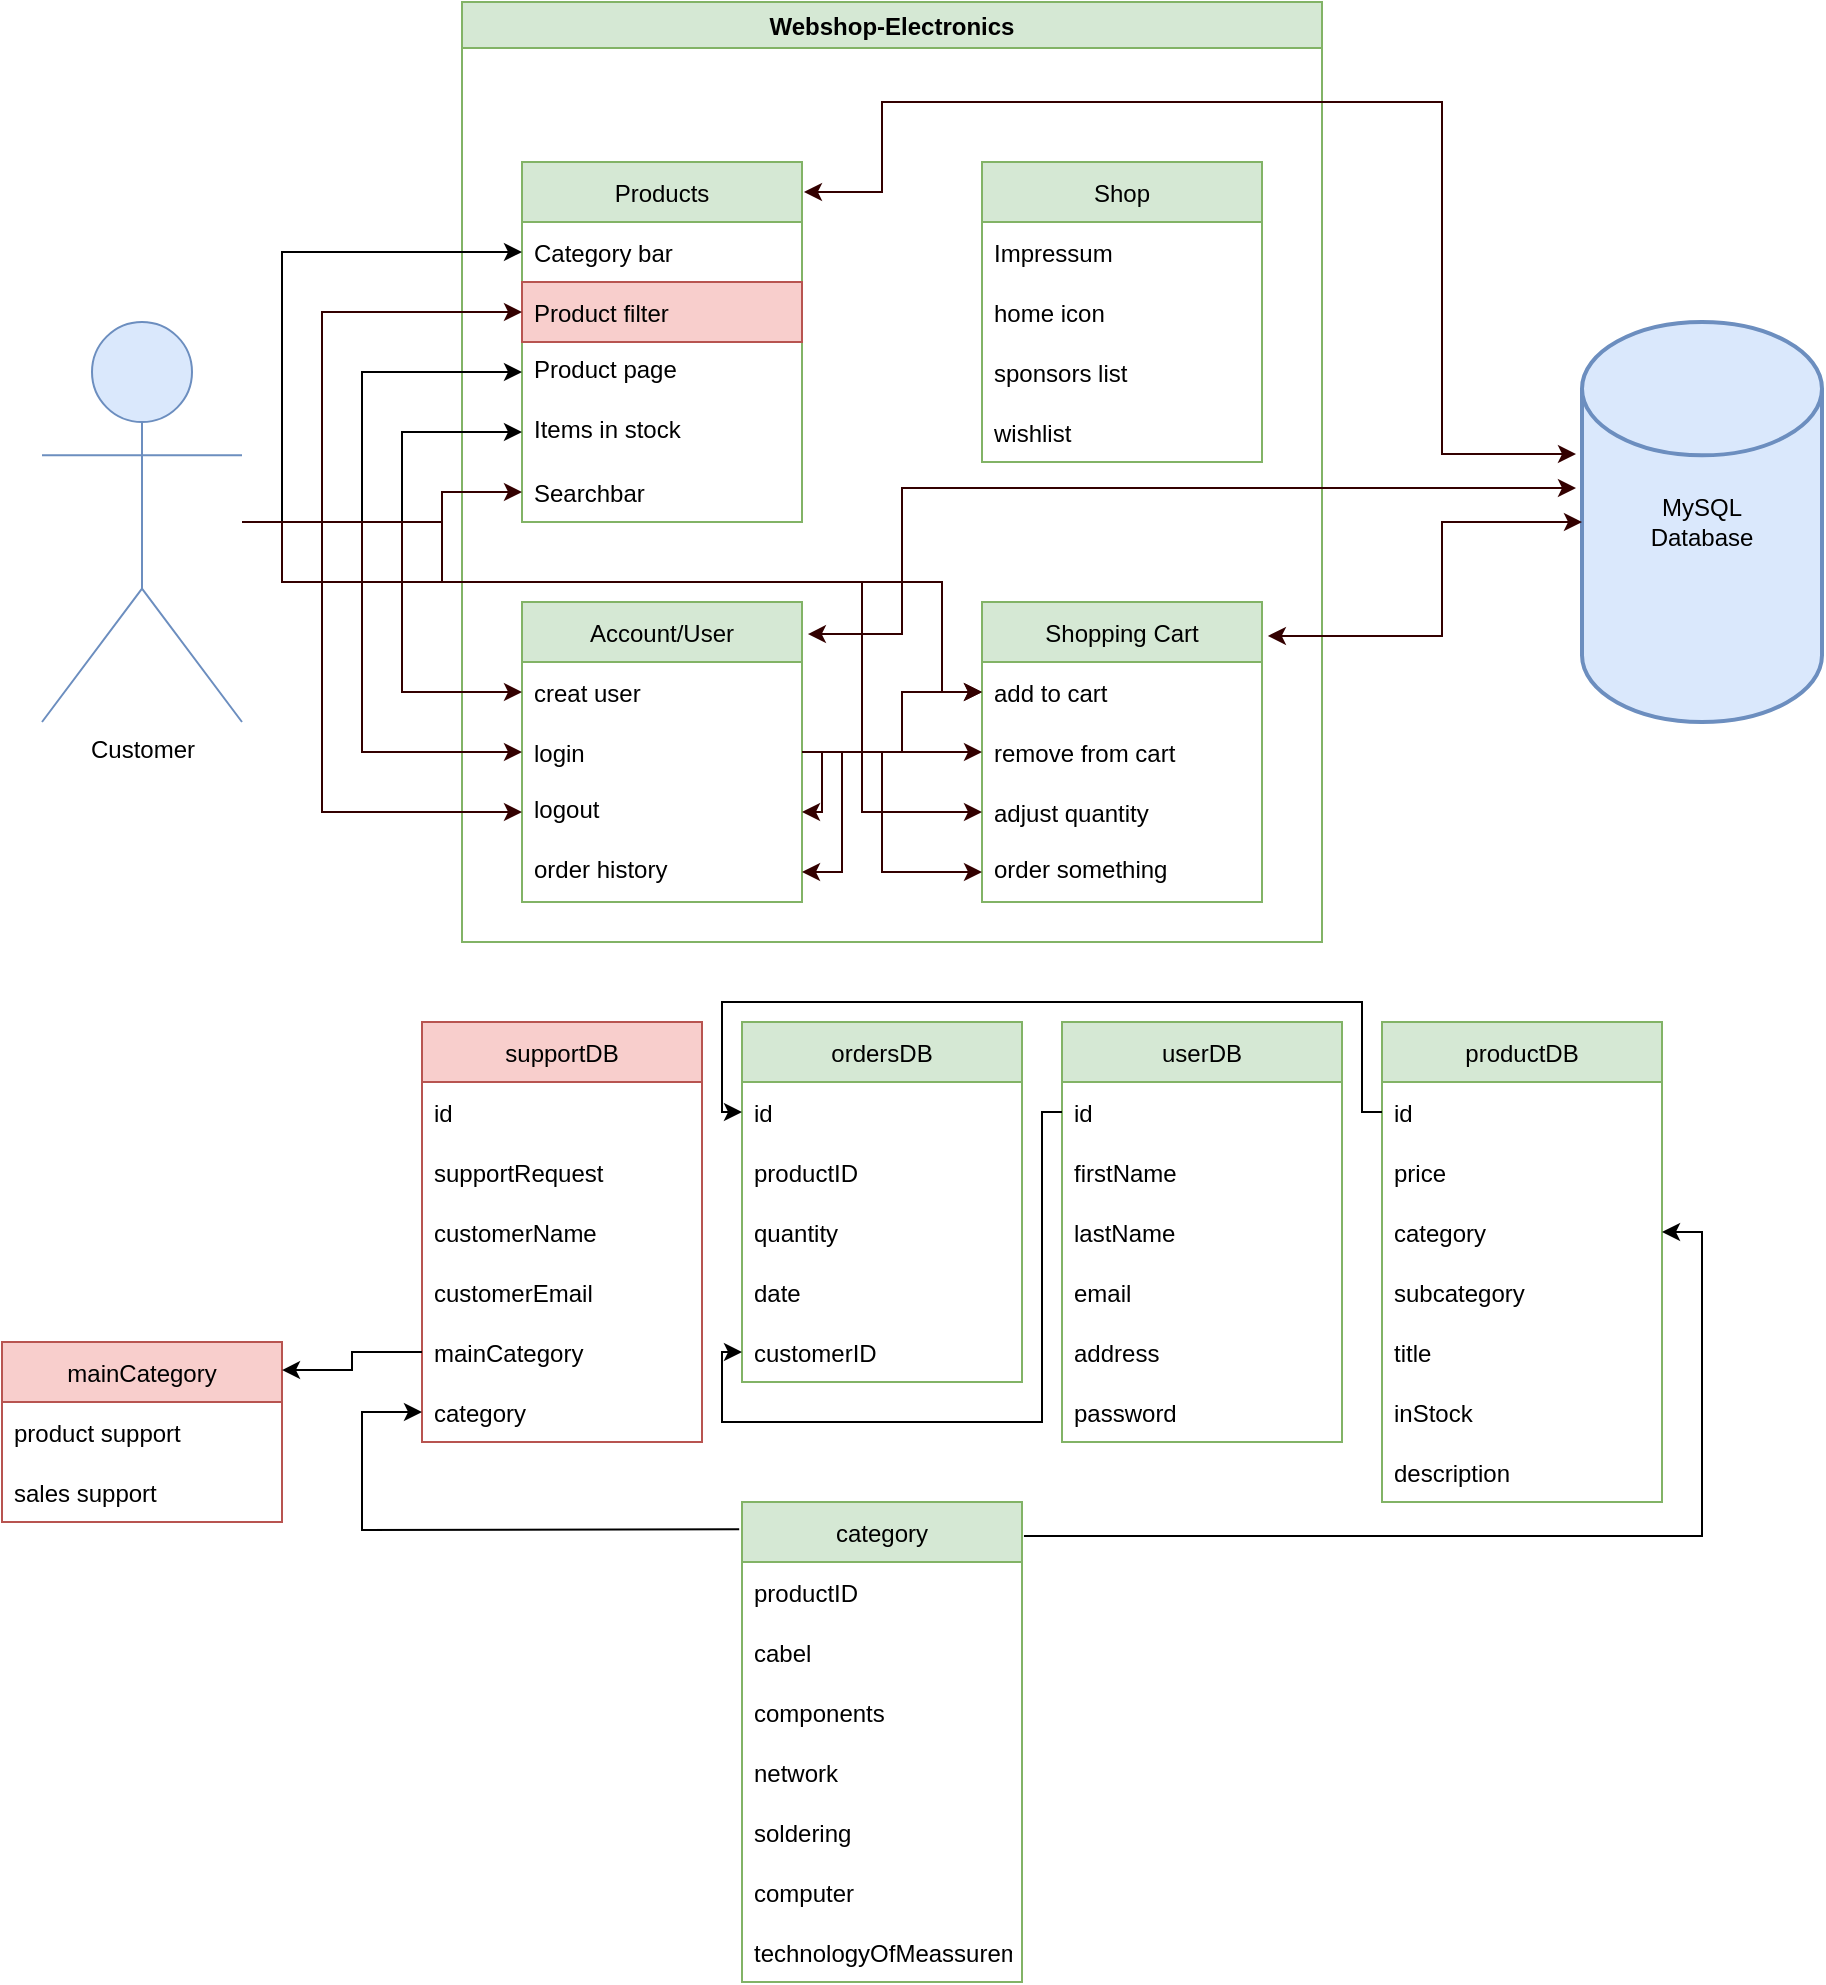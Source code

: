 <mxfile version="20.0.1" type="github">
  <diagram id="VOUVeDSKfKFoau_JERNG" name="Page-1">
    <mxGraphModel dx="1773" dy="1814" grid="1" gridSize="10" guides="1" tooltips="1" connect="1" arrows="1" fold="1" page="1" pageScale="1" pageWidth="827" pageHeight="1169" math="0" shadow="0">
      <root>
        <mxCell id="0" />
        <mxCell id="1" parent="0" />
        <mxCell id="-hoK2MFDrDpuJa-stQ8P-1" value="Webshop-Electronics" style="swimlane;fillColor=#d5e8d4;strokeColor=#82b366;" parent="1" vertex="1">
          <mxGeometry x="210" y="-30" width="430" height="470" as="geometry" />
        </mxCell>
        <mxCell id="-hoK2MFDrDpuJa-stQ8P-14" value="Shopping Cart" style="swimlane;fontStyle=0;childLayout=stackLayout;horizontal=1;startSize=30;horizontalStack=0;resizeParent=1;resizeParentMax=0;resizeLast=0;collapsible=1;marginBottom=0;fillColor=#d5e8d4;strokeColor=#82b366;" parent="-hoK2MFDrDpuJa-stQ8P-1" vertex="1">
          <mxGeometry x="260" y="300" width="140" height="150" as="geometry" />
        </mxCell>
        <mxCell id="-hoK2MFDrDpuJa-stQ8P-15" value="add to cart  " style="text;strokeColor=none;fillColor=none;align=left;verticalAlign=middle;spacingLeft=4;spacingRight=4;overflow=hidden;points=[[0,0.5],[1,0.5]];portConstraint=eastwest;rotatable=0;" parent="-hoK2MFDrDpuJa-stQ8P-14" vertex="1">
          <mxGeometry y="30" width="140" height="30" as="geometry" />
        </mxCell>
        <mxCell id="-hoK2MFDrDpuJa-stQ8P-16" value="remove from cart" style="text;strokeColor=none;fillColor=none;align=left;verticalAlign=middle;spacingLeft=4;spacingRight=4;overflow=hidden;points=[[0,0.5],[1,0.5]];portConstraint=eastwest;rotatable=0;" parent="-hoK2MFDrDpuJa-stQ8P-14" vertex="1">
          <mxGeometry y="60" width="140" height="30" as="geometry" />
        </mxCell>
        <mxCell id="-hoK2MFDrDpuJa-stQ8P-17" value="adjust quantity" style="text;strokeColor=none;fillColor=none;align=left;verticalAlign=middle;spacingLeft=4;spacingRight=4;overflow=hidden;points=[[0,0.5],[1,0.5]];portConstraint=eastwest;rotatable=0;" parent="-hoK2MFDrDpuJa-stQ8P-14" vertex="1">
          <mxGeometry y="90" width="140" height="30" as="geometry" />
        </mxCell>
        <mxCell id="pZ0bLNdCMcRI-CY20wf2-6" value="order something" style="text;strokeColor=none;fillColor=none;spacingLeft=4;spacingRight=4;overflow=hidden;rotatable=0;points=[[0,0.5],[1,0.5]];portConstraint=eastwest;fontSize=12;" parent="-hoK2MFDrDpuJa-stQ8P-14" vertex="1">
          <mxGeometry y="120" width="140" height="30" as="geometry" />
        </mxCell>
        <mxCell id="-hoK2MFDrDpuJa-stQ8P-18" value="Products" style="swimlane;fontStyle=0;childLayout=stackLayout;horizontal=1;startSize=30;horizontalStack=0;resizeParent=1;resizeParentMax=0;resizeLast=0;collapsible=1;marginBottom=0;fillColor=#d5e8d4;strokeColor=#82b366;" parent="-hoK2MFDrDpuJa-stQ8P-1" vertex="1">
          <mxGeometry x="30" y="80" width="140" height="180" as="geometry" />
        </mxCell>
        <mxCell id="-hoK2MFDrDpuJa-stQ8P-19" value="Category bar" style="text;strokeColor=none;fillColor=none;align=left;verticalAlign=middle;spacingLeft=4;spacingRight=4;overflow=hidden;points=[[0,0.5],[1,0.5]];portConstraint=eastwest;rotatable=0;" parent="-hoK2MFDrDpuJa-stQ8P-18" vertex="1">
          <mxGeometry y="30" width="140" height="30" as="geometry" />
        </mxCell>
        <mxCell id="zGqVFL_Muy9DdyW7m7xX-17" value="Product filter" style="text;strokeColor=#b85450;fillColor=#f8cecc;align=left;verticalAlign=middle;spacingLeft=4;spacingRight=4;overflow=hidden;points=[[0,0.5],[1,0.5]];portConstraint=eastwest;rotatable=0;" vertex="1" parent="-hoK2MFDrDpuJa-stQ8P-18">
          <mxGeometry y="60" width="140" height="30" as="geometry" />
        </mxCell>
        <mxCell id="-hoK2MFDrDpuJa-stQ8P-22" value="Product page" style="text;strokeColor=none;fillColor=none;spacingLeft=4;spacingRight=4;overflow=hidden;rotatable=0;points=[[0,0.5],[1,0.5]];portConstraint=eastwest;fontSize=12;" parent="-hoK2MFDrDpuJa-stQ8P-18" vertex="1">
          <mxGeometry y="90" width="140" height="30" as="geometry" />
        </mxCell>
        <mxCell id="yZAyDn_6U4-zbGg-zkUC-26" value="Items in stock" style="text;strokeColor=none;fillColor=none;spacingLeft=4;spacingRight=4;overflow=hidden;rotatable=0;points=[[0,0.5],[1,0.5]];portConstraint=eastwest;fontSize=12;" parent="-hoK2MFDrDpuJa-stQ8P-18" vertex="1">
          <mxGeometry y="120" width="140" height="30" as="geometry" />
        </mxCell>
        <mxCell id="-hoK2MFDrDpuJa-stQ8P-21" value="Searchbar" style="text;strokeColor=none;fillColor=none;align=left;verticalAlign=middle;spacingLeft=4;spacingRight=4;overflow=hidden;points=[[0,0.5],[1,0.5]];portConstraint=eastwest;rotatable=0;" parent="-hoK2MFDrDpuJa-stQ8P-18" vertex="1">
          <mxGeometry y="150" width="140" height="30" as="geometry" />
        </mxCell>
        <mxCell id="-hoK2MFDrDpuJa-stQ8P-23" value="Account/User" style="swimlane;fontStyle=0;childLayout=stackLayout;horizontal=1;startSize=30;horizontalStack=0;resizeParent=1;resizeParentMax=0;resizeLast=0;collapsible=1;marginBottom=0;fillColor=#d5e8d4;strokeColor=#82b366;" parent="-hoK2MFDrDpuJa-stQ8P-1" vertex="1">
          <mxGeometry x="30" y="300" width="140" height="150" as="geometry" />
        </mxCell>
        <mxCell id="-hoK2MFDrDpuJa-stQ8P-24" value="creat user" style="text;strokeColor=none;fillColor=none;align=left;verticalAlign=middle;spacingLeft=4;spacingRight=4;overflow=hidden;points=[[0,0.5],[1,0.5]];portConstraint=eastwest;rotatable=0;" parent="-hoK2MFDrDpuJa-stQ8P-23" vertex="1">
          <mxGeometry y="30" width="140" height="30" as="geometry" />
        </mxCell>
        <mxCell id="zGqVFL_Muy9DdyW7m7xX-70" style="edgeStyle=orthogonalEdgeStyle;rounded=0;orthogonalLoop=1;jettySize=auto;html=1;exitX=1;exitY=0.5;exitDx=0;exitDy=0;entryX=1;entryY=0.5;entryDx=0;entryDy=0;strokeColor=#330000;" edge="1" parent="-hoK2MFDrDpuJa-stQ8P-23" source="-hoK2MFDrDpuJa-stQ8P-26" target="pZ0bLNdCMcRI-CY20wf2-3">
          <mxGeometry relative="1" as="geometry" />
        </mxCell>
        <mxCell id="zGqVFL_Muy9DdyW7m7xX-71" style="edgeStyle=orthogonalEdgeStyle;rounded=0;orthogonalLoop=1;jettySize=auto;html=1;exitX=1;exitY=0.5;exitDx=0;exitDy=0;entryX=1;entryY=0.5;entryDx=0;entryDy=0;strokeColor=#330000;" edge="1" parent="-hoK2MFDrDpuJa-stQ8P-23" source="-hoK2MFDrDpuJa-stQ8P-26" target="-hoK2MFDrDpuJa-stQ8P-27">
          <mxGeometry relative="1" as="geometry">
            <Array as="points">
              <mxPoint x="150" y="75" />
              <mxPoint x="150" y="105" />
            </Array>
          </mxGeometry>
        </mxCell>
        <mxCell id="-hoK2MFDrDpuJa-stQ8P-26" value="login" style="text;strokeColor=none;fillColor=none;align=left;verticalAlign=middle;spacingLeft=4;spacingRight=4;overflow=hidden;points=[[0,0.5],[1,0.5]];portConstraint=eastwest;rotatable=0;" parent="-hoK2MFDrDpuJa-stQ8P-23" vertex="1">
          <mxGeometry y="60" width="140" height="30" as="geometry" />
        </mxCell>
        <mxCell id="-hoK2MFDrDpuJa-stQ8P-27" value="logout" style="text;strokeColor=none;fillColor=none;spacingLeft=4;spacingRight=4;overflow=hidden;rotatable=0;points=[[0,0.5],[1,0.5]];portConstraint=eastwest;fontSize=12;" parent="-hoK2MFDrDpuJa-stQ8P-23" vertex="1">
          <mxGeometry y="90" width="140" height="30" as="geometry" />
        </mxCell>
        <mxCell id="pZ0bLNdCMcRI-CY20wf2-3" value="order history" style="text;strokeColor=none;fillColor=none;spacingLeft=4;spacingRight=4;overflow=hidden;rotatable=0;points=[[0,0.5],[1,0.5]];portConstraint=eastwest;fontSize=12;" parent="-hoK2MFDrDpuJa-stQ8P-23" vertex="1">
          <mxGeometry y="120" width="140" height="30" as="geometry" />
        </mxCell>
        <mxCell id="-hoK2MFDrDpuJa-stQ8P-29" value="Shop" style="swimlane;fontStyle=0;childLayout=stackLayout;horizontal=1;startSize=30;horizontalStack=0;resizeParent=1;resizeParentMax=0;resizeLast=0;collapsible=1;marginBottom=0;fillColor=#d5e8d4;strokeColor=#82b366;" parent="-hoK2MFDrDpuJa-stQ8P-1" vertex="1">
          <mxGeometry x="260" y="80" width="140" height="150" as="geometry" />
        </mxCell>
        <mxCell id="-hoK2MFDrDpuJa-stQ8P-30" value="Impressum" style="text;strokeColor=none;fillColor=none;align=left;verticalAlign=middle;spacingLeft=4;spacingRight=4;overflow=hidden;points=[[0,0.5],[1,0.5]];portConstraint=eastwest;rotatable=0;" parent="-hoK2MFDrDpuJa-stQ8P-29" vertex="1">
          <mxGeometry y="30" width="140" height="30" as="geometry" />
        </mxCell>
        <mxCell id="zGqVFL_Muy9DdyW7m7xX-15" value="home icon" style="text;strokeColor=none;fillColor=none;align=left;verticalAlign=middle;spacingLeft=4;spacingRight=4;overflow=hidden;points=[[0,0.5],[1,0.5]];portConstraint=eastwest;rotatable=0;" vertex="1" parent="-hoK2MFDrDpuJa-stQ8P-29">
          <mxGeometry y="60" width="140" height="30" as="geometry" />
        </mxCell>
        <mxCell id="zGqVFL_Muy9DdyW7m7xX-16" value="sponsors list" style="text;strokeColor=none;fillColor=none;align=left;verticalAlign=middle;spacingLeft=4;spacingRight=4;overflow=hidden;points=[[0,0.5],[1,0.5]];portConstraint=eastwest;rotatable=0;" vertex="1" parent="-hoK2MFDrDpuJa-stQ8P-29">
          <mxGeometry y="90" width="140" height="30" as="geometry" />
        </mxCell>
        <mxCell id="zGqVFL_Muy9DdyW7m7xX-14" value="wishlist" style="text;align=left;verticalAlign=middle;spacingLeft=4;spacingRight=4;overflow=hidden;points=[[0,0.5],[1,0.5]];portConstraint=eastwest;rotatable=0;" vertex="1" parent="-hoK2MFDrDpuJa-stQ8P-29">
          <mxGeometry y="120" width="140" height="30" as="geometry" />
        </mxCell>
        <mxCell id="zGqVFL_Muy9DdyW7m7xX-73" style="edgeStyle=orthogonalEdgeStyle;rounded=0;orthogonalLoop=1;jettySize=auto;html=1;exitX=1;exitY=0.5;exitDx=0;exitDy=0;entryX=0;entryY=0.5;entryDx=0;entryDy=0;strokeColor=#330000;" edge="1" parent="-hoK2MFDrDpuJa-stQ8P-1" source="-hoK2MFDrDpuJa-stQ8P-26" target="-hoK2MFDrDpuJa-stQ8P-16">
          <mxGeometry relative="1" as="geometry" />
        </mxCell>
        <mxCell id="zGqVFL_Muy9DdyW7m7xX-74" style="edgeStyle=orthogonalEdgeStyle;rounded=0;orthogonalLoop=1;jettySize=auto;html=1;exitX=1;exitY=0.5;exitDx=0;exitDy=0;entryX=0;entryY=0.5;entryDx=0;entryDy=0;strokeColor=#330000;" edge="1" parent="-hoK2MFDrDpuJa-stQ8P-1" source="-hoK2MFDrDpuJa-stQ8P-26" target="-hoK2MFDrDpuJa-stQ8P-15">
          <mxGeometry relative="1" as="geometry">
            <Array as="points">
              <mxPoint x="220" y="375" />
              <mxPoint x="220" y="345" />
            </Array>
          </mxGeometry>
        </mxCell>
        <mxCell id="zGqVFL_Muy9DdyW7m7xX-78" style="edgeStyle=orthogonalEdgeStyle;rounded=0;orthogonalLoop=1;jettySize=auto;html=1;exitX=1;exitY=0.5;exitDx=0;exitDy=0;entryX=0;entryY=0.5;entryDx=0;entryDy=0;strokeColor=#330000;" edge="1" parent="-hoK2MFDrDpuJa-stQ8P-1" source="-hoK2MFDrDpuJa-stQ8P-26" target="pZ0bLNdCMcRI-CY20wf2-6">
          <mxGeometry relative="1" as="geometry">
            <Array as="points">
              <mxPoint x="210" y="375" />
              <mxPoint x="210" y="435" />
            </Array>
          </mxGeometry>
        </mxCell>
        <mxCell id="-hoK2MFDrDpuJa-stQ8P-28" value="MySQL&lt;br&gt;Database" style="strokeWidth=2;html=1;shape=mxgraph.flowchart.database;whiteSpace=wrap;fillColor=#dae8fc;strokeColor=#6c8ebf;" parent="1" vertex="1">
          <mxGeometry x="770" y="130" width="120" height="200" as="geometry" />
        </mxCell>
        <mxCell id="zGqVFL_Muy9DdyW7m7xX-23" style="edgeStyle=orthogonalEdgeStyle;rounded=0;orthogonalLoop=1;jettySize=auto;html=1;entryX=0;entryY=0.5;entryDx=0;entryDy=0;" edge="1" parent="1" source="yZAyDn_6U4-zbGg-zkUC-1" target="-hoK2MFDrDpuJa-stQ8P-19">
          <mxGeometry relative="1" as="geometry">
            <Array as="points">
              <mxPoint x="120" y="230" />
              <mxPoint x="120" y="95" />
            </Array>
          </mxGeometry>
        </mxCell>
        <mxCell id="zGqVFL_Muy9DdyW7m7xX-25" style="edgeStyle=orthogonalEdgeStyle;rounded=0;orthogonalLoop=1;jettySize=auto;html=1;entryX=0;entryY=0.5;entryDx=0;entryDy=0;" edge="1" parent="1" source="yZAyDn_6U4-zbGg-zkUC-1" target="-hoK2MFDrDpuJa-stQ8P-22">
          <mxGeometry relative="1" as="geometry">
            <Array as="points">
              <mxPoint x="160" y="230" />
              <mxPoint x="160" y="155" />
            </Array>
          </mxGeometry>
        </mxCell>
        <mxCell id="zGqVFL_Muy9DdyW7m7xX-26" style="edgeStyle=orthogonalEdgeStyle;rounded=0;orthogonalLoop=1;jettySize=auto;html=1;entryX=0;entryY=0.5;entryDx=0;entryDy=0;" edge="1" parent="1" source="yZAyDn_6U4-zbGg-zkUC-1" target="yZAyDn_6U4-zbGg-zkUC-26">
          <mxGeometry relative="1" as="geometry">
            <Array as="points">
              <mxPoint x="180" y="230" />
              <mxPoint x="180" y="185" />
            </Array>
          </mxGeometry>
        </mxCell>
        <mxCell id="zGqVFL_Muy9DdyW7m7xX-27" style="edgeStyle=orthogonalEdgeStyle;rounded=0;orthogonalLoop=1;jettySize=auto;html=1;entryX=0;entryY=0.5;entryDx=0;entryDy=0;strokeColor=#330000;" edge="1" parent="1" source="yZAyDn_6U4-zbGg-zkUC-1" target="-hoK2MFDrDpuJa-stQ8P-21">
          <mxGeometry relative="1" as="geometry">
            <Array as="points">
              <mxPoint x="200" y="230" />
              <mxPoint x="200" y="215" />
            </Array>
          </mxGeometry>
        </mxCell>
        <mxCell id="zGqVFL_Muy9DdyW7m7xX-52" style="edgeStyle=orthogonalEdgeStyle;rounded=0;orthogonalLoop=1;jettySize=auto;html=1;entryX=0;entryY=0.5;entryDx=0;entryDy=0;strokeColor=#330000;" edge="1" parent="1" source="yZAyDn_6U4-zbGg-zkUC-1" target="zGqVFL_Muy9DdyW7m7xX-17">
          <mxGeometry relative="1" as="geometry">
            <Array as="points">
              <mxPoint x="140" y="230" />
              <mxPoint x="140" y="125" />
            </Array>
          </mxGeometry>
        </mxCell>
        <mxCell id="zGqVFL_Muy9DdyW7m7xX-64" style="edgeStyle=orthogonalEdgeStyle;rounded=0;orthogonalLoop=1;jettySize=auto;html=1;entryX=0;entryY=0.5;entryDx=0;entryDy=0;strokeColor=#330000;" edge="1" parent="1" source="yZAyDn_6U4-zbGg-zkUC-1" target="-hoK2MFDrDpuJa-stQ8P-24">
          <mxGeometry relative="1" as="geometry">
            <Array as="points">
              <mxPoint x="180" y="230" />
              <mxPoint x="180" y="315" />
            </Array>
          </mxGeometry>
        </mxCell>
        <mxCell id="zGqVFL_Muy9DdyW7m7xX-65" style="edgeStyle=orthogonalEdgeStyle;rounded=0;orthogonalLoop=1;jettySize=auto;html=1;entryX=0;entryY=0.5;entryDx=0;entryDy=0;strokeColor=#330000;" edge="1" parent="1" source="yZAyDn_6U4-zbGg-zkUC-1" target="-hoK2MFDrDpuJa-stQ8P-26">
          <mxGeometry relative="1" as="geometry">
            <Array as="points">
              <mxPoint x="160" y="230" />
              <mxPoint x="160" y="345" />
            </Array>
          </mxGeometry>
        </mxCell>
        <mxCell id="zGqVFL_Muy9DdyW7m7xX-66" style="edgeStyle=orthogonalEdgeStyle;rounded=0;orthogonalLoop=1;jettySize=auto;html=1;entryX=0;entryY=0.5;entryDx=0;entryDy=0;strokeColor=#330000;" edge="1" parent="1" source="yZAyDn_6U4-zbGg-zkUC-1" target="-hoK2MFDrDpuJa-stQ8P-27">
          <mxGeometry relative="1" as="geometry">
            <Array as="points">
              <mxPoint x="140" y="230" />
              <mxPoint x="140" y="375" />
            </Array>
          </mxGeometry>
        </mxCell>
        <mxCell id="zGqVFL_Muy9DdyW7m7xX-75" style="edgeStyle=orthogonalEdgeStyle;rounded=0;orthogonalLoop=1;jettySize=auto;html=1;entryX=0;entryY=0.5;entryDx=0;entryDy=0;strokeColor=#330000;" edge="1" parent="1" target="-hoK2MFDrDpuJa-stQ8P-15">
          <mxGeometry relative="1" as="geometry">
            <mxPoint x="100" y="230" as="sourcePoint" />
            <Array as="points">
              <mxPoint x="200" y="230" />
              <mxPoint x="200" y="260" />
              <mxPoint x="450" y="260" />
              <mxPoint x="450" y="315" />
            </Array>
          </mxGeometry>
        </mxCell>
        <mxCell id="zGqVFL_Muy9DdyW7m7xX-76" style="edgeStyle=orthogonalEdgeStyle;rounded=0;orthogonalLoop=1;jettySize=auto;html=1;entryX=0;entryY=0.5;entryDx=0;entryDy=0;strokeColor=#330000;" edge="1" parent="1" target="-hoK2MFDrDpuJa-stQ8P-17">
          <mxGeometry relative="1" as="geometry">
            <mxPoint x="110" y="230" as="sourcePoint" />
            <Array as="points">
              <mxPoint x="120" y="230" />
              <mxPoint x="120" y="260" />
              <mxPoint x="410" y="260" />
              <mxPoint x="410" y="375" />
            </Array>
          </mxGeometry>
        </mxCell>
        <mxCell id="yZAyDn_6U4-zbGg-zkUC-1" value="Customer" style="shape=umlActor;verticalLabelPosition=bottom;verticalAlign=top;html=1;outlineConnect=0;fillColor=#dae8fc;strokeColor=#6c8ebf;" parent="1" vertex="1">
          <mxGeometry y="130" width="100" height="200" as="geometry" />
        </mxCell>
        <mxCell id="FQlc6zTpOowQHU31Ks5Q-1" value="productDB" style="swimlane;fontStyle=0;childLayout=stackLayout;horizontal=1;startSize=30;horizontalStack=0;resizeParent=1;resizeParentMax=0;resizeLast=0;collapsible=1;marginBottom=0;fillColor=#d5e8d4;strokeColor=#82b366;" parent="1" vertex="1">
          <mxGeometry x="670" y="480" width="140" height="240" as="geometry" />
        </mxCell>
        <mxCell id="FQlc6zTpOowQHU31Ks5Q-3" value="id" style="text;strokeColor=none;fillColor=none;align=left;verticalAlign=middle;spacingLeft=4;spacingRight=4;overflow=hidden;points=[[0,0.5],[1,0.5]];portConstraint=eastwest;rotatable=0;" parent="FQlc6zTpOowQHU31Ks5Q-1" vertex="1">
          <mxGeometry y="30" width="140" height="30" as="geometry" />
        </mxCell>
        <mxCell id="FQlc6zTpOowQHU31Ks5Q-5" value="price" style="text;strokeColor=none;fillColor=none;align=left;verticalAlign=middle;spacingLeft=4;spacingRight=4;overflow=hidden;points=[[0,0.5],[1,0.5]];portConstraint=eastwest;rotatable=0;" parent="FQlc6zTpOowQHU31Ks5Q-1" vertex="1">
          <mxGeometry y="60" width="140" height="30" as="geometry" />
        </mxCell>
        <mxCell id="FQlc6zTpOowQHU31Ks5Q-4" value="category" style="text;strokeColor=none;fillColor=none;align=left;verticalAlign=middle;spacingLeft=4;spacingRight=4;overflow=hidden;points=[[0,0.5],[1,0.5]];portConstraint=eastwest;rotatable=0;" parent="FQlc6zTpOowQHU31Ks5Q-1" vertex="1">
          <mxGeometry y="90" width="140" height="30" as="geometry" />
        </mxCell>
        <mxCell id="zGqVFL_Muy9DdyW7m7xX-3" value="subcategory" style="text;strokeColor=none;fillColor=none;align=left;verticalAlign=middle;spacingLeft=4;spacingRight=4;overflow=hidden;points=[[0,0.5],[1,0.5]];portConstraint=eastwest;rotatable=0;" vertex="1" parent="FQlc6zTpOowQHU31Ks5Q-1">
          <mxGeometry y="120" width="140" height="30" as="geometry" />
        </mxCell>
        <mxCell id="FQlc6zTpOowQHU31Ks5Q-6" value="title" style="text;strokeColor=none;fillColor=none;align=left;verticalAlign=middle;spacingLeft=4;spacingRight=4;overflow=hidden;points=[[0,0.5],[1,0.5]];portConstraint=eastwest;rotatable=0;" parent="FQlc6zTpOowQHU31Ks5Q-1" vertex="1">
          <mxGeometry y="150" width="140" height="30" as="geometry" />
        </mxCell>
        <mxCell id="FQlc6zTpOowQHU31Ks5Q-8" value="inStock" style="text;strokeColor=none;fillColor=none;align=left;verticalAlign=middle;spacingLeft=4;spacingRight=4;overflow=hidden;points=[[0,0.5],[1,0.5]];portConstraint=eastwest;rotatable=0;" parent="FQlc6zTpOowQHU31Ks5Q-1" vertex="1">
          <mxGeometry y="180" width="140" height="30" as="geometry" />
        </mxCell>
        <mxCell id="FQlc6zTpOowQHU31Ks5Q-7" value="description" style="text;strokeColor=none;fillColor=none;align=left;verticalAlign=middle;spacingLeft=4;spacingRight=4;overflow=hidden;points=[[0,0.5],[1,0.5]];portConstraint=eastwest;rotatable=0;" parent="FQlc6zTpOowQHU31Ks5Q-1" vertex="1">
          <mxGeometry y="210" width="140" height="30" as="geometry" />
        </mxCell>
        <mxCell id="FQlc6zTpOowQHU31Ks5Q-9" value="userDB" style="swimlane;fontStyle=0;childLayout=stackLayout;horizontal=1;startSize=30;horizontalStack=0;resizeParent=1;resizeParentMax=0;resizeLast=0;collapsible=1;marginBottom=0;fillColor=#d5e8d4;strokeColor=#82b366;" parent="1" vertex="1">
          <mxGeometry x="510" y="480" width="140" height="210" as="geometry" />
        </mxCell>
        <mxCell id="FQlc6zTpOowQHU31Ks5Q-10" value="id" style="text;strokeColor=none;fillColor=none;align=left;verticalAlign=middle;spacingLeft=4;spacingRight=4;overflow=hidden;points=[[0,0.5],[1,0.5]];portConstraint=eastwest;rotatable=0;" parent="FQlc6zTpOowQHU31Ks5Q-9" vertex="1">
          <mxGeometry y="30" width="140" height="30" as="geometry" />
        </mxCell>
        <mxCell id="FQlc6zTpOowQHU31Ks5Q-14" value="firstName" style="text;strokeColor=none;fillColor=none;align=left;verticalAlign=middle;spacingLeft=4;spacingRight=4;overflow=hidden;points=[[0,0.5],[1,0.5]];portConstraint=eastwest;rotatable=0;" parent="FQlc6zTpOowQHU31Ks5Q-9" vertex="1">
          <mxGeometry y="60" width="140" height="30" as="geometry" />
        </mxCell>
        <mxCell id="FQlc6zTpOowQHU31Ks5Q-15" value="lastName" style="text;strokeColor=none;fillColor=none;align=left;verticalAlign=middle;spacingLeft=4;spacingRight=4;overflow=hidden;points=[[0,0.5],[1,0.5]];portConstraint=eastwest;rotatable=0;" parent="FQlc6zTpOowQHU31Ks5Q-9" vertex="1">
          <mxGeometry y="90" width="140" height="30" as="geometry" />
        </mxCell>
        <mxCell id="FQlc6zTpOowQHU31Ks5Q-11" value="email" style="text;strokeColor=none;fillColor=none;align=left;verticalAlign=middle;spacingLeft=4;spacingRight=4;overflow=hidden;points=[[0,0.5],[1,0.5]];portConstraint=eastwest;rotatable=0;" parent="FQlc6zTpOowQHU31Ks5Q-9" vertex="1">
          <mxGeometry y="120" width="140" height="30" as="geometry" />
        </mxCell>
        <mxCell id="FQlc6zTpOowQHU31Ks5Q-13" value="address" style="text;strokeColor=none;fillColor=none;align=left;verticalAlign=middle;spacingLeft=4;spacingRight=4;overflow=hidden;points=[[0,0.5],[1,0.5]];portConstraint=eastwest;rotatable=0;" parent="FQlc6zTpOowQHU31Ks5Q-9" vertex="1">
          <mxGeometry y="150" width="140" height="30" as="geometry" />
        </mxCell>
        <mxCell id="FQlc6zTpOowQHU31Ks5Q-12" value="password" style="text;strokeColor=none;fillColor=none;align=left;verticalAlign=middle;spacingLeft=4;spacingRight=4;overflow=hidden;points=[[0,0.5],[1,0.5]];portConstraint=eastwest;rotatable=0;" parent="FQlc6zTpOowQHU31Ks5Q-9" vertex="1">
          <mxGeometry y="180" width="140" height="30" as="geometry" />
        </mxCell>
        <mxCell id="FQlc6zTpOowQHU31Ks5Q-16" value="ordersDB" style="swimlane;fontStyle=0;childLayout=stackLayout;horizontal=1;startSize=30;horizontalStack=0;resizeParent=1;resizeParentMax=0;resizeLast=0;collapsible=1;marginBottom=0;fillColor=#d5e8d4;strokeColor=#82b366;" parent="1" vertex="1">
          <mxGeometry x="350" y="480" width="140" height="180" as="geometry" />
        </mxCell>
        <mxCell id="FQlc6zTpOowQHU31Ks5Q-17" value="id" style="text;strokeColor=none;fillColor=none;align=left;verticalAlign=middle;spacingLeft=4;spacingRight=4;overflow=hidden;points=[[0,0.5],[1,0.5]];portConstraint=eastwest;rotatable=0;" parent="FQlc6zTpOowQHU31Ks5Q-16" vertex="1">
          <mxGeometry y="30" width="140" height="30" as="geometry" />
        </mxCell>
        <mxCell id="zGqVFL_Muy9DdyW7m7xX-4" value="productID" style="text;strokeColor=none;fillColor=none;align=left;verticalAlign=middle;spacingLeft=4;spacingRight=4;overflow=hidden;points=[[0,0.5],[1,0.5]];portConstraint=eastwest;rotatable=0;" vertex="1" parent="FQlc6zTpOowQHU31Ks5Q-16">
          <mxGeometry y="60" width="140" height="30" as="geometry" />
        </mxCell>
        <mxCell id="zGqVFL_Muy9DdyW7m7xX-5" value="quantity" style="text;strokeColor=none;fillColor=none;align=left;verticalAlign=middle;spacingLeft=4;spacingRight=4;overflow=hidden;points=[[0,0.5],[1,0.5]];portConstraint=eastwest;rotatable=0;" vertex="1" parent="FQlc6zTpOowQHU31Ks5Q-16">
          <mxGeometry y="90" width="140" height="30" as="geometry" />
        </mxCell>
        <mxCell id="FQlc6zTpOowQHU31Ks5Q-21" value="date" style="text;strokeColor=none;fillColor=none;align=left;verticalAlign=middle;spacingLeft=4;spacingRight=4;overflow=hidden;points=[[0,0.5],[1,0.5]];portConstraint=eastwest;rotatable=0;" parent="FQlc6zTpOowQHU31Ks5Q-16" vertex="1">
          <mxGeometry y="120" width="140" height="30" as="geometry" />
        </mxCell>
        <mxCell id="FQlc6zTpOowQHU31Ks5Q-22" value="customerID" style="text;strokeColor=none;fillColor=none;align=left;verticalAlign=middle;spacingLeft=4;spacingRight=4;overflow=hidden;points=[[0,0.5],[1,0.5]];portConstraint=eastwest;rotatable=0;" parent="FQlc6zTpOowQHU31Ks5Q-16" vertex="1">
          <mxGeometry y="150" width="140" height="30" as="geometry" />
        </mxCell>
        <mxCell id="FQlc6zTpOowQHU31Ks5Q-23" value="supportDB" style="swimlane;fontStyle=0;childLayout=stackLayout;horizontal=1;startSize=30;horizontalStack=0;resizeParent=1;resizeParentMax=0;resizeLast=0;collapsible=1;marginBottom=0;fillColor=#f8cecc;strokeColor=#b85450;" parent="1" vertex="1">
          <mxGeometry x="190" y="480" width="140" height="210" as="geometry" />
        </mxCell>
        <mxCell id="FQlc6zTpOowQHU31Ks5Q-27" value="id" style="text;align=left;verticalAlign=middle;spacingLeft=4;spacingRight=4;overflow=hidden;points=[[0,0.5],[1,0.5]];portConstraint=eastwest;rotatable=0;" parent="FQlc6zTpOowQHU31Ks5Q-23" vertex="1">
          <mxGeometry y="30" width="140" height="30" as="geometry" />
        </mxCell>
        <mxCell id="FQlc6zTpOowQHU31Ks5Q-24" value="supportRequest" style="text;strokeColor=none;fillColor=none;align=left;verticalAlign=middle;spacingLeft=4;spacingRight=4;overflow=hidden;points=[[0,0.5],[1,0.5]];portConstraint=eastwest;rotatable=0;" parent="FQlc6zTpOowQHU31Ks5Q-23" vertex="1">
          <mxGeometry y="60" width="140" height="30" as="geometry" />
        </mxCell>
        <mxCell id="FQlc6zTpOowQHU31Ks5Q-26" value="customerName " style="text;align=left;verticalAlign=middle;spacingLeft=4;spacingRight=4;overflow=hidden;points=[[0,0.5],[1,0.5]];portConstraint=eastwest;rotatable=0;" parent="FQlc6zTpOowQHU31Ks5Q-23" vertex="1">
          <mxGeometry y="90" width="140" height="30" as="geometry" />
        </mxCell>
        <mxCell id="FQlc6zTpOowQHU31Ks5Q-28" value="customerEmail" style="text;strokeColor=none;fillColor=none;align=left;verticalAlign=middle;spacingLeft=4;spacingRight=4;overflow=hidden;points=[[0,0.5],[1,0.5]];portConstraint=eastwest;rotatable=0;" parent="FQlc6zTpOowQHU31Ks5Q-23" vertex="1">
          <mxGeometry y="120" width="140" height="30" as="geometry" />
        </mxCell>
        <mxCell id="FQlc6zTpOowQHU31Ks5Q-30" value="mainCategory" style="text;strokeColor=none;fillColor=none;align=left;verticalAlign=middle;spacingLeft=4;spacingRight=4;overflow=hidden;points=[[0,0.5],[1,0.5]];portConstraint=eastwest;rotatable=0;" parent="FQlc6zTpOowQHU31Ks5Q-23" vertex="1">
          <mxGeometry y="150" width="140" height="30" as="geometry" />
        </mxCell>
        <mxCell id="FQlc6zTpOowQHU31Ks5Q-29" value="category" style="text;strokeColor=none;fillColor=none;align=left;verticalAlign=middle;spacingLeft=4;spacingRight=4;overflow=hidden;points=[[0,0.5],[1,0.5]];portConstraint=eastwest;rotatable=0;" parent="FQlc6zTpOowQHU31Ks5Q-23" vertex="1">
          <mxGeometry y="180" width="140" height="30" as="geometry" />
        </mxCell>
        <mxCell id="FQlc6zTpOowQHU31Ks5Q-31" value="mainCategory" style="swimlane;fontStyle=0;childLayout=stackLayout;horizontal=1;startSize=30;horizontalStack=0;resizeParent=1;resizeParentMax=0;resizeLast=0;collapsible=1;marginBottom=0;fillColor=#f8cecc;strokeColor=#b85450;" parent="1" vertex="1">
          <mxGeometry x="-20" y="640" width="140" height="90" as="geometry" />
        </mxCell>
        <mxCell id="FQlc6zTpOowQHU31Ks5Q-32" value="product support" style="text;strokeColor=none;fillColor=none;align=left;verticalAlign=middle;spacingLeft=4;spacingRight=4;overflow=hidden;points=[[0,0.5],[1,0.5]];portConstraint=eastwest;rotatable=0;" parent="FQlc6zTpOowQHU31Ks5Q-31" vertex="1">
          <mxGeometry y="30" width="140" height="30" as="geometry" />
        </mxCell>
        <mxCell id="FQlc6zTpOowQHU31Ks5Q-33" value="sales support" style="text;strokeColor=none;fillColor=none;align=left;verticalAlign=middle;spacingLeft=4;spacingRight=4;overflow=hidden;points=[[0,0.5],[1,0.5]];portConstraint=eastwest;rotatable=0;" parent="FQlc6zTpOowQHU31Ks5Q-31" vertex="1">
          <mxGeometry y="60" width="140" height="30" as="geometry" />
        </mxCell>
        <mxCell id="FQlc6zTpOowQHU31Ks5Q-35" value="category" style="swimlane;fontStyle=0;childLayout=stackLayout;horizontal=1;startSize=30;horizontalStack=0;resizeParent=1;resizeParentMax=0;resizeLast=0;collapsible=1;marginBottom=0;fillColor=#d5e8d4;strokeColor=#82b366;" parent="1" vertex="1">
          <mxGeometry x="350" y="720" width="140" height="240" as="geometry" />
        </mxCell>
        <mxCell id="FQlc6zTpOowQHU31Ks5Q-36" value="productID" style="text;strokeColor=none;fillColor=none;align=left;verticalAlign=middle;spacingLeft=4;spacingRight=4;overflow=hidden;points=[[0,0.5],[1,0.5]];portConstraint=eastwest;rotatable=0;" parent="FQlc6zTpOowQHU31Ks5Q-35" vertex="1">
          <mxGeometry y="30" width="140" height="30" as="geometry" />
        </mxCell>
        <mxCell id="FQlc6zTpOowQHU31Ks5Q-37" value="cabel" style="text;strokeColor=none;fillColor=none;align=left;verticalAlign=middle;spacingLeft=4;spacingRight=4;overflow=hidden;points=[[0,0.5],[1,0.5]];portConstraint=eastwest;rotatable=0;" parent="FQlc6zTpOowQHU31Ks5Q-35" vertex="1">
          <mxGeometry y="60" width="140" height="30" as="geometry" />
        </mxCell>
        <mxCell id="FQlc6zTpOowQHU31Ks5Q-38" value="components" style="text;strokeColor=none;fillColor=none;align=left;verticalAlign=middle;spacingLeft=4;spacingRight=4;overflow=hidden;points=[[0,0.5],[1,0.5]];portConstraint=eastwest;rotatable=0;" parent="FQlc6zTpOowQHU31Ks5Q-35" vertex="1">
          <mxGeometry y="90" width="140" height="30" as="geometry" />
        </mxCell>
        <mxCell id="FQlc6zTpOowQHU31Ks5Q-39" value="network" style="text;strokeColor=none;fillColor=none;align=left;verticalAlign=middle;spacingLeft=4;spacingRight=4;overflow=hidden;points=[[0,0.5],[1,0.5]];portConstraint=eastwest;rotatable=0;" parent="FQlc6zTpOowQHU31Ks5Q-35" vertex="1">
          <mxGeometry y="120" width="140" height="30" as="geometry" />
        </mxCell>
        <mxCell id="FQlc6zTpOowQHU31Ks5Q-40" value="soldering" style="text;strokeColor=none;fillColor=none;align=left;verticalAlign=middle;spacingLeft=4;spacingRight=4;overflow=hidden;points=[[0,0.5],[1,0.5]];portConstraint=eastwest;rotatable=0;" parent="FQlc6zTpOowQHU31Ks5Q-35" vertex="1">
          <mxGeometry y="150" width="140" height="30" as="geometry" />
        </mxCell>
        <mxCell id="FQlc6zTpOowQHU31Ks5Q-41" value="computer" style="text;strokeColor=none;fillColor=none;align=left;verticalAlign=middle;spacingLeft=4;spacingRight=4;overflow=hidden;points=[[0,0.5],[1,0.5]];portConstraint=eastwest;rotatable=0;" parent="FQlc6zTpOowQHU31Ks5Q-35" vertex="1">
          <mxGeometry y="180" width="140" height="30" as="geometry" />
        </mxCell>
        <mxCell id="FQlc6zTpOowQHU31Ks5Q-42" value="technologyOfMeassurement" style="text;strokeColor=none;fillColor=none;align=left;verticalAlign=middle;spacingLeft=4;spacingRight=4;overflow=hidden;points=[[0,0.5],[1,0.5]];portConstraint=eastwest;rotatable=0;" parent="FQlc6zTpOowQHU31Ks5Q-35" vertex="1">
          <mxGeometry y="210" width="140" height="30" as="geometry" />
        </mxCell>
        <mxCell id="FQlc6zTpOowQHU31Ks5Q-45" value="" style="endArrow=classic;html=1;rounded=0;exitX=-0.01;exitY=0.057;exitDx=0;exitDy=0;exitPerimeter=0;entryX=0;entryY=0.5;entryDx=0;entryDy=0;" parent="1" source="FQlc6zTpOowQHU31Ks5Q-35" target="FQlc6zTpOowQHU31Ks5Q-29" edge="1">
          <mxGeometry width="50" height="50" relative="1" as="geometry">
            <mxPoint x="360" y="770" as="sourcePoint" />
            <mxPoint x="410" y="720" as="targetPoint" />
            <Array as="points">
              <mxPoint x="160" y="734" />
              <mxPoint x="160" y="675" />
            </Array>
          </mxGeometry>
        </mxCell>
        <mxCell id="FQlc6zTpOowQHU31Ks5Q-46" value="" style="endArrow=classic;html=1;rounded=0;exitX=1.007;exitY=0.071;exitDx=0;exitDy=0;exitPerimeter=0;entryX=1;entryY=0.5;entryDx=0;entryDy=0;" parent="1" source="FQlc6zTpOowQHU31Ks5Q-35" target="FQlc6zTpOowQHU31Ks5Q-4" edge="1">
          <mxGeometry width="50" height="50" relative="1" as="geometry">
            <mxPoint x="540" y="750" as="sourcePoint" />
            <mxPoint x="590" y="700" as="targetPoint" />
            <Array as="points">
              <mxPoint x="830" y="737" />
              <mxPoint x="830" y="585" />
            </Array>
          </mxGeometry>
        </mxCell>
        <mxCell id="zGqVFL_Muy9DdyW7m7xX-6" style="edgeStyle=orthogonalEdgeStyle;rounded=0;orthogonalLoop=1;jettySize=auto;html=1;exitX=0;exitY=0.5;exitDx=0;exitDy=0;entryX=0;entryY=0.5;entryDx=0;entryDy=0;" edge="1" parent="1" source="FQlc6zTpOowQHU31Ks5Q-10" target="FQlc6zTpOowQHU31Ks5Q-22">
          <mxGeometry relative="1" as="geometry">
            <mxPoint x="460" y="780" as="targetPoint" />
            <Array as="points">
              <mxPoint x="500" y="525" />
              <mxPoint x="500" y="680" />
              <mxPoint x="340" y="680" />
              <mxPoint x="340" y="645" />
            </Array>
          </mxGeometry>
        </mxCell>
        <mxCell id="zGqVFL_Muy9DdyW7m7xX-8" style="edgeStyle=orthogonalEdgeStyle;rounded=0;orthogonalLoop=1;jettySize=auto;html=1;exitX=0;exitY=0.5;exitDx=0;exitDy=0;entryX=0;entryY=0.5;entryDx=0;entryDy=0;" edge="1" parent="1" source="FQlc6zTpOowQHU31Ks5Q-3" target="FQlc6zTpOowQHU31Ks5Q-17">
          <mxGeometry relative="1" as="geometry">
            <mxPoint x="340" y="460" as="targetPoint" />
            <Array as="points">
              <mxPoint x="660" y="525" />
              <mxPoint x="660" y="470" />
              <mxPoint x="340" y="470" />
              <mxPoint x="340" y="525" />
            </Array>
          </mxGeometry>
        </mxCell>
        <mxCell id="zGqVFL_Muy9DdyW7m7xX-21" style="edgeStyle=orthogonalEdgeStyle;rounded=0;orthogonalLoop=1;jettySize=auto;html=1;exitX=0;exitY=0.5;exitDx=0;exitDy=0;entryX=1;entryY=0.156;entryDx=0;entryDy=0;entryPerimeter=0;" edge="1" parent="1" source="FQlc6zTpOowQHU31Ks5Q-30" target="FQlc6zTpOowQHU31Ks5Q-31">
          <mxGeometry relative="1" as="geometry" />
        </mxCell>
        <mxCell id="zGqVFL_Muy9DdyW7m7xX-79" value="" style="endArrow=classic;startArrow=classic;html=1;rounded=0;strokeColor=#330000;entryX=0;entryY=0.5;entryDx=0;entryDy=0;entryPerimeter=0;exitX=1.021;exitY=0.113;exitDx=0;exitDy=0;exitPerimeter=0;" edge="1" parent="1" source="-hoK2MFDrDpuJa-stQ8P-14" target="-hoK2MFDrDpuJa-stQ8P-28">
          <mxGeometry width="50" height="50" relative="1" as="geometry">
            <mxPoint x="470" y="310" as="sourcePoint" />
            <mxPoint x="520" y="260" as="targetPoint" />
            <Array as="points">
              <mxPoint x="700" y="287" />
              <mxPoint x="700" y="230" />
            </Array>
          </mxGeometry>
        </mxCell>
        <mxCell id="zGqVFL_Muy9DdyW7m7xX-80" value="" style="endArrow=classic;startArrow=classic;html=1;rounded=0;strokeColor=#330000;entryX=-0.025;entryY=0.415;entryDx=0;entryDy=0;entryPerimeter=0;exitX=1.021;exitY=0.107;exitDx=0;exitDy=0;exitPerimeter=0;" edge="1" parent="1" source="-hoK2MFDrDpuJa-stQ8P-23" target="-hoK2MFDrDpuJa-stQ8P-28">
          <mxGeometry width="50" height="50" relative="1" as="geometry">
            <mxPoint x="470" y="310" as="sourcePoint" />
            <mxPoint x="520" y="260" as="targetPoint" />
            <Array as="points">
              <mxPoint x="430" y="286" />
              <mxPoint x="430" y="213" />
            </Array>
          </mxGeometry>
        </mxCell>
        <mxCell id="zGqVFL_Muy9DdyW7m7xX-81" value="" style="endArrow=classic;startArrow=classic;html=1;rounded=0;strokeColor=#330000;entryX=-0.025;entryY=0.33;entryDx=0;entryDy=0;entryPerimeter=0;exitX=1.007;exitY=0.083;exitDx=0;exitDy=0;exitPerimeter=0;" edge="1" parent="1" source="-hoK2MFDrDpuJa-stQ8P-18" target="-hoK2MFDrDpuJa-stQ8P-28">
          <mxGeometry width="50" height="50" relative="1" as="geometry">
            <mxPoint x="470" y="310" as="sourcePoint" />
            <mxPoint x="520" y="260" as="targetPoint" />
            <Array as="points">
              <mxPoint x="420" y="65" />
              <mxPoint x="420" y="20" />
              <mxPoint x="700" y="20" />
              <mxPoint x="700" y="196" />
            </Array>
          </mxGeometry>
        </mxCell>
      </root>
    </mxGraphModel>
  </diagram>
</mxfile>

